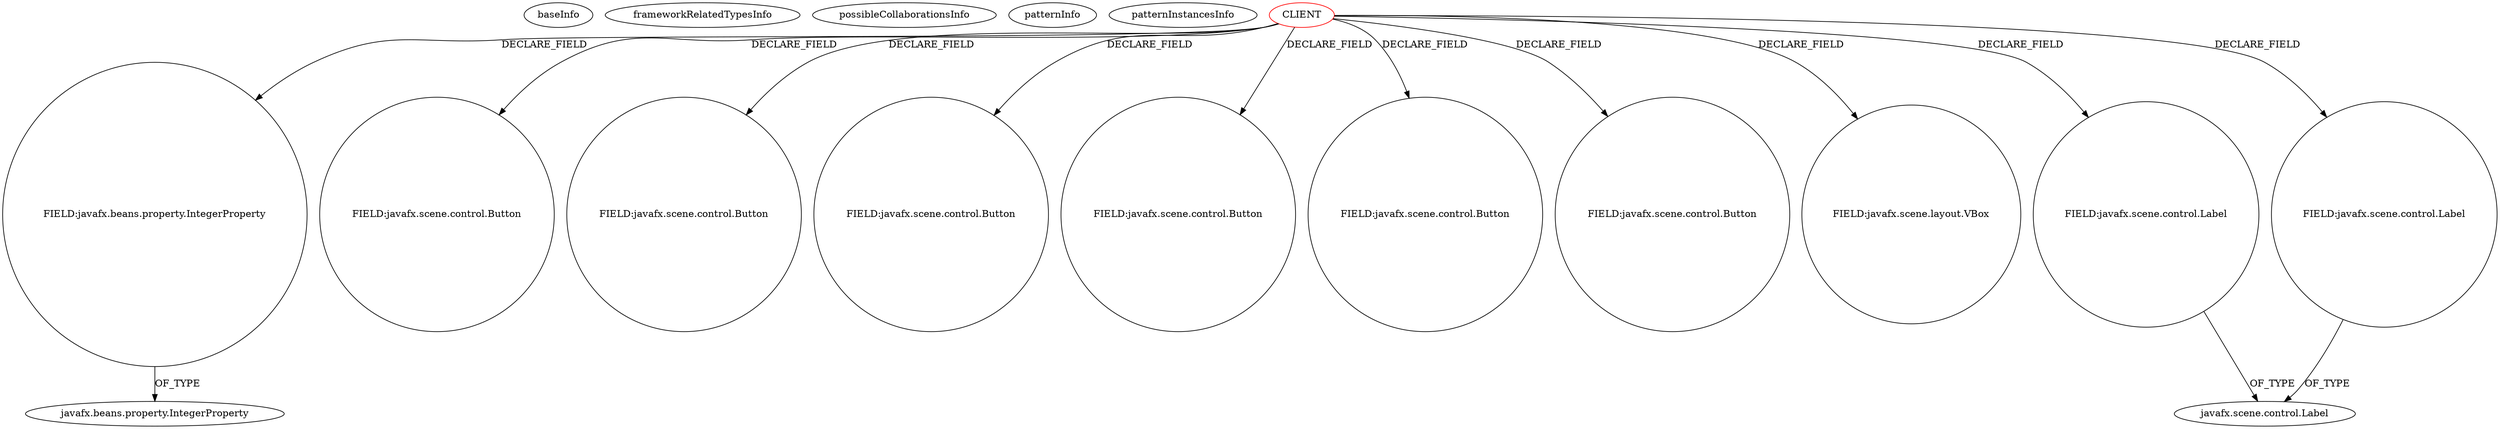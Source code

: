 digraph {
baseInfo[graphId=2421,category="pattern",isAnonymous=false,possibleRelation=false]
frameworkRelatedTypesInfo[]
possibleCollaborationsInfo[]
patternInfo[frequency=2.0,patternRootClient=0]
patternInstancesInfo[0="brunoborges-fx2048~/brunoborges-fx2048/fx2048-master/src/game2048/Board.java~Board~2229",1="bianconejo-CEFX~/bianconejo-CEFX/CEFX-master/src/cefx/CECommandeController.java~CECommandeController~2084"]
67[label="javafx.beans.property.IntegerProperty",vertexType="FRAMEWORK_CLASS_TYPE",isFrameworkType=false]
66[label="FIELD:javafx.beans.property.IntegerProperty",vertexType="FIELD_DECLARATION",isFrameworkType=false,shape=circle]
0[label="CLIENT",vertexType="ROOT_CLIENT_CLASS_DECLARATION",isFrameworkType=false,color=red]
6[label="FIELD:javafx.scene.control.Button",vertexType="FIELD_DECLARATION",isFrameworkType=false,shape=circle]
12[label="FIELD:javafx.scene.control.Button",vertexType="FIELD_DECLARATION",isFrameworkType=false,shape=circle]
10[label="FIELD:javafx.scene.control.Button",vertexType="FIELD_DECLARATION",isFrameworkType=false,shape=circle]
8[label="FIELD:javafx.scene.control.Button",vertexType="FIELD_DECLARATION",isFrameworkType=false,shape=circle]
14[label="FIELD:javafx.scene.control.Button",vertexType="FIELD_DECLARATION",isFrameworkType=false,shape=circle]
18[label="FIELD:javafx.scene.control.Button",vertexType="FIELD_DECLARATION",isFrameworkType=false,shape=circle]
16[label="FIELD:javafx.scene.layout.VBox",vertexType="FIELD_DECLARATION",isFrameworkType=false,shape=circle]
56[label="FIELD:javafx.scene.control.Label",vertexType="FIELD_DECLARATION",isFrameworkType=false,shape=circle]
55[label="javafx.scene.control.Label",vertexType="FRAMEWORK_CLASS_TYPE",isFrameworkType=false]
54[label="FIELD:javafx.scene.control.Label",vertexType="FIELD_DECLARATION",isFrameworkType=false,shape=circle]
0->66[label="DECLARE_FIELD"]
0->54[label="DECLARE_FIELD"]
0->8[label="DECLARE_FIELD"]
56->55[label="OF_TYPE"]
54->55[label="OF_TYPE"]
66->67[label="OF_TYPE"]
0->14[label="DECLARE_FIELD"]
0->56[label="DECLARE_FIELD"]
0->16[label="DECLARE_FIELD"]
0->12[label="DECLARE_FIELD"]
0->18[label="DECLARE_FIELD"]
0->10[label="DECLARE_FIELD"]
0->6[label="DECLARE_FIELD"]
}
